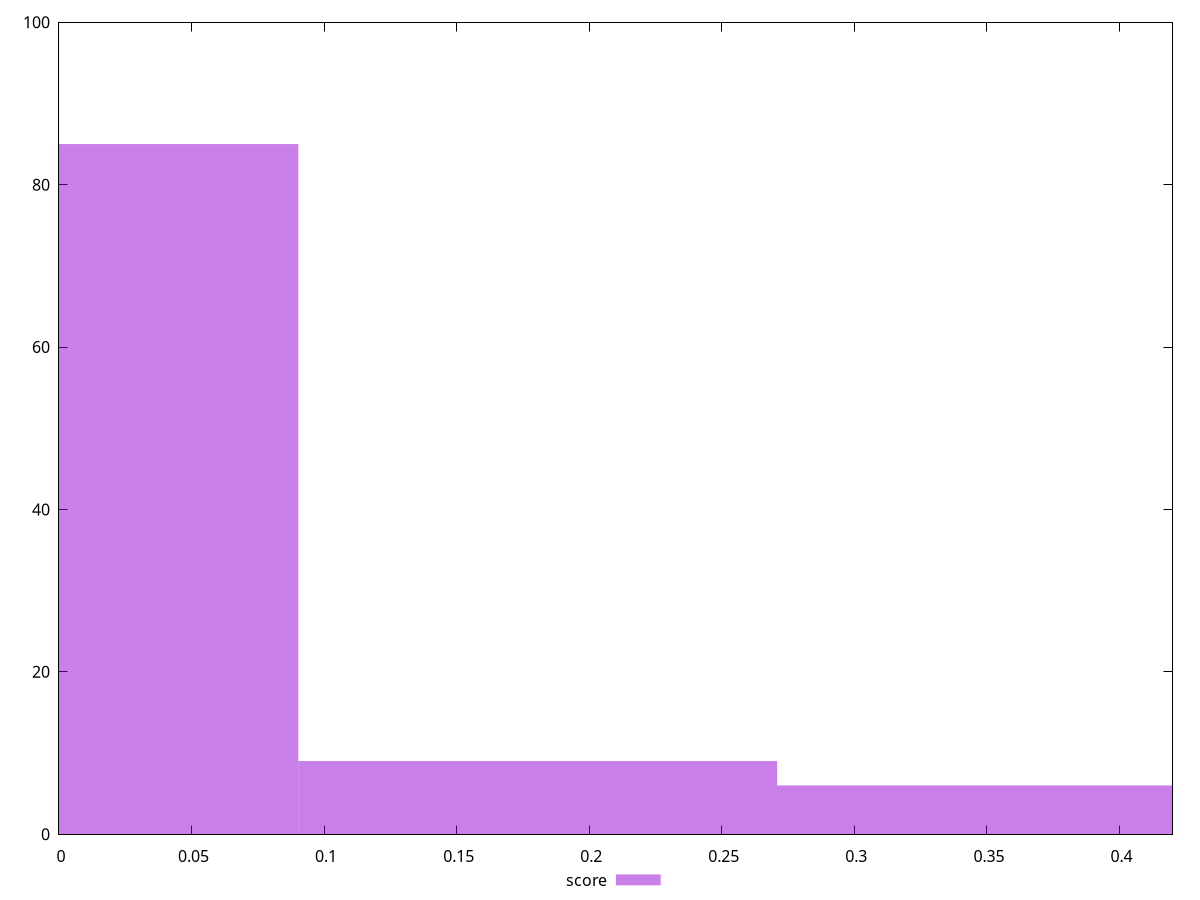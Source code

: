reset

$score <<EOF
0 85
0.3611067608970577 6
0.18055338044852884 9
EOF

set key outside below
set boxwidth 0.18055338044852884
set xrange [0:0.42]
set yrange [0:100]
set trange [0:100]
set style fill transparent solid 0.5 noborder
set terminal svg size 640, 490 enhanced background rgb 'white'
set output "report_00015_2021-02-09T16-11-33.973Z/estimated-input-latency/samples/pages+cached/score/histogram.svg"

plot $score title "score" with boxes

reset
